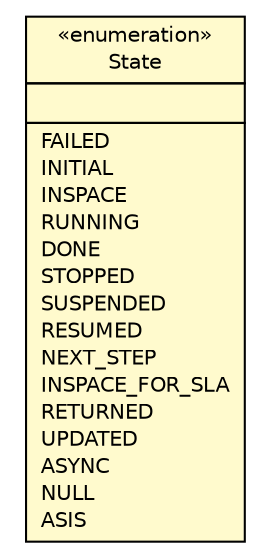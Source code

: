 #!/usr/local/bin/dot
#
# Class diagram 
# Generated by UMLGraph version R5_6 (http://www.umlgraph.org/)
#

digraph G {
	edge [fontname="Helvetica",fontsize=10,labelfontname="Helvetica",labelfontsize=10];
	node [fontname="Helvetica",fontsize=10,shape=plaintext];
	nodesep=0.25;
	ranksep=0.5;
	// sorcer.service.Exec.State
	c189367 [label=<<table title="sorcer.service.Exec.State" border="0" cellborder="1" cellspacing="0" cellpadding="2" port="p" bgcolor="lemonChiffon" href="./Exec.State.html">
		<tr><td><table border="0" cellspacing="0" cellpadding="1">
<tr><td align="center" balign="center"> &#171;enumeration&#187; </td></tr>
<tr><td align="center" balign="center"> State </td></tr>
		</table></td></tr>
		<tr><td><table border="0" cellspacing="0" cellpadding="1">
<tr><td align="left" balign="left">  </td></tr>
		</table></td></tr>
		<tr><td><table border="0" cellspacing="0" cellpadding="1">
<tr><td align="left" balign="left"> FAILED </td></tr>
<tr><td align="left" balign="left"> INITIAL </td></tr>
<tr><td align="left" balign="left"> INSPACE </td></tr>
<tr><td align="left" balign="left"> RUNNING </td></tr>
<tr><td align="left" balign="left"> DONE </td></tr>
<tr><td align="left" balign="left"> STOPPED </td></tr>
<tr><td align="left" balign="left"> SUSPENDED </td></tr>
<tr><td align="left" balign="left"> RESUMED </td></tr>
<tr><td align="left" balign="left"> NEXT_STEP </td></tr>
<tr><td align="left" balign="left"> INSPACE_FOR_SLA </td></tr>
<tr><td align="left" balign="left"> RETURNED </td></tr>
<tr><td align="left" balign="left"> UPDATED </td></tr>
<tr><td align="left" balign="left"> ASYNC </td></tr>
<tr><td align="left" balign="left"> NULL </td></tr>
<tr><td align="left" balign="left"> ASIS </td></tr>
		</table></td></tr>
		</table>>, URL="./Exec.State.html", fontname="Helvetica", fontcolor="black", fontsize=10.0];
}

